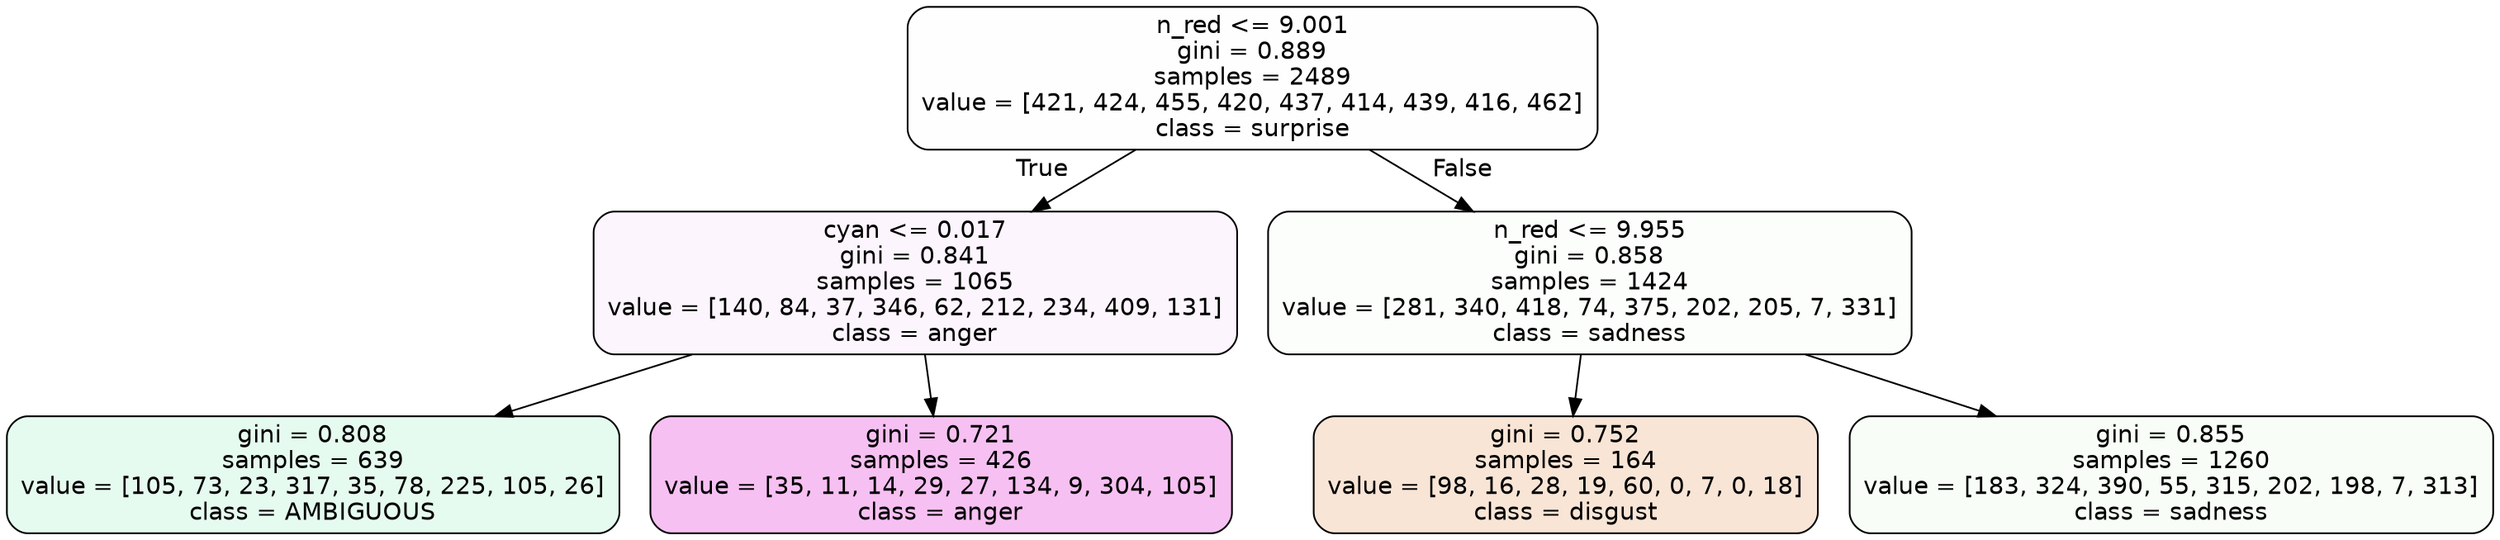 digraph Tree {
node [shape=box, style="filled, rounded", color="black", fontname=helvetica] ;
edge [fontname=helvetica] ;
0 [label="n_red <= 9.001\ngini = 0.889\nsamples = 2489\nvalue = [421, 424, 455, 420, 437, 414, 439, 416, 462]\nclass = surprise", fillcolor="#e5396401"] ;
1 [label="cyan <= 0.017\ngini = 0.841\nsamples = 1065\nvalue = [140, 84, 37, 346, 62, 212, 234, 409, 131]\nclass = anger", fillcolor="#e539d70c"] ;
0 -> 1 [labeldistance=2.5, labelangle=45, headlabel="True"] ;
2 [label="gini = 0.808\nsamples = 639\nvalue = [105, 73, 23, 317, 35, 78, 225, 105, 26]\nclass = AMBIGUOUS", fillcolor="#39e5811f"] ;
1 -> 2 ;
3 [label="gini = 0.721\nsamples = 426\nvalue = [35, 11, 14, 29, 27, 134, 9, 304, 105]\nclass = anger", fillcolor="#e539d751"] ;
1 -> 3 ;
4 [label="n_red <= 9.955\ngini = 0.858\nsamples = 1424\nvalue = [281, 340, 418, 74, 375, 202, 205, 7, 331]\nclass = sadness", fillcolor="#64e53906"] ;
0 -> 4 [labeldistance=2.5, labelangle=-45, headlabel="False"] ;
5 [label="gini = 0.752\nsamples = 164\nvalue = [98, 16, 28, 19, 60, 0, 7, 0, 18]\nclass = disgust", fillcolor="#e5813934"] ;
4 -> 5 ;
6 [label="gini = 0.855\nsamples = 1260\nvalue = [183, 324, 390, 55, 315, 202, 198, 7, 313]\nclass = sadness", fillcolor="#64e5390a"] ;
4 -> 6 ;
}